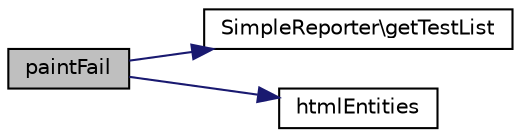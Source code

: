 digraph "paintFail"
{
  edge [fontname="Helvetica",fontsize="10",labelfontname="Helvetica",labelfontsize="10"];
  node [fontname="Helvetica",fontsize="10",shape=record];
  rankdir="LR";
  Node1 [label="paintFail",height=0.2,width=0.4,color="black", fillcolor="grey75", style="filled" fontcolor="black"];
  Node1 -> Node2 [color="midnightblue",fontsize="10",style="solid",fontname="Helvetica"];
  Node2 [label="SimpleReporter\\getTestList",height=0.2,width=0.4,color="black", fillcolor="white", style="filled",URL="$class_simple_reporter.html#a6009e1d097a757744ce44ebd4126abf7"];
  Node1 -> Node3 [color="midnightblue",fontsize="10",style="solid",fontname="Helvetica"];
  Node3 [label="htmlEntities",height=0.2,width=0.4,color="black", fillcolor="white", style="filled",URL="$class_html_reporter.html#a56861d211859600f60f76fa0d518069f"];
}
